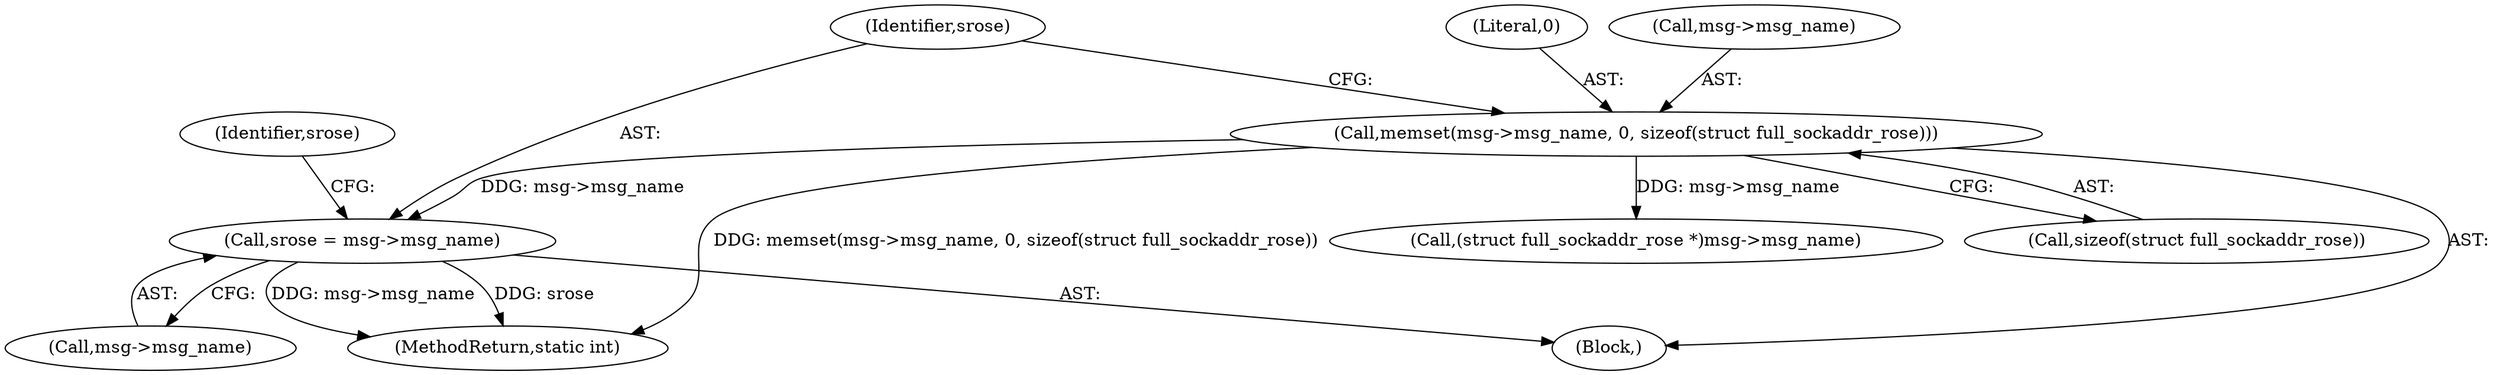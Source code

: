 digraph "0_linux_f3d3342602f8bcbf37d7c46641cb9bca7618eb1c_28@pointer" {
"1000220" [label="(Call,srose = msg->msg_name)"];
"1000213" [label="(Call,memset(msg->msg_name, 0, sizeof(struct full_sockaddr_rose)))"];
"1000222" [label="(Call,msg->msg_name)"];
"1000211" [label="(Block,)"];
"1000214" [label="(Call,msg->msg_name)"];
"1000227" [label="(Identifier,srose)"];
"1000329" [label="(MethodReturn,static int)"];
"1000221" [label="(Identifier,srose)"];
"1000220" [label="(Call,srose = msg->msg_name)"];
"1000217" [label="(Literal,0)"];
"1000262" [label="(Call,(struct full_sockaddr_rose *)msg->msg_name)"];
"1000218" [label="(Call,sizeof(struct full_sockaddr_rose))"];
"1000213" [label="(Call,memset(msg->msg_name, 0, sizeof(struct full_sockaddr_rose)))"];
"1000220" -> "1000211"  [label="AST: "];
"1000220" -> "1000222"  [label="CFG: "];
"1000221" -> "1000220"  [label="AST: "];
"1000222" -> "1000220"  [label="AST: "];
"1000227" -> "1000220"  [label="CFG: "];
"1000220" -> "1000329"  [label="DDG: srose"];
"1000220" -> "1000329"  [label="DDG: msg->msg_name"];
"1000213" -> "1000220"  [label="DDG: msg->msg_name"];
"1000213" -> "1000211"  [label="AST: "];
"1000213" -> "1000218"  [label="CFG: "];
"1000214" -> "1000213"  [label="AST: "];
"1000217" -> "1000213"  [label="AST: "];
"1000218" -> "1000213"  [label="AST: "];
"1000221" -> "1000213"  [label="CFG: "];
"1000213" -> "1000329"  [label="DDG: memset(msg->msg_name, 0, sizeof(struct full_sockaddr_rose))"];
"1000213" -> "1000262"  [label="DDG: msg->msg_name"];
}
